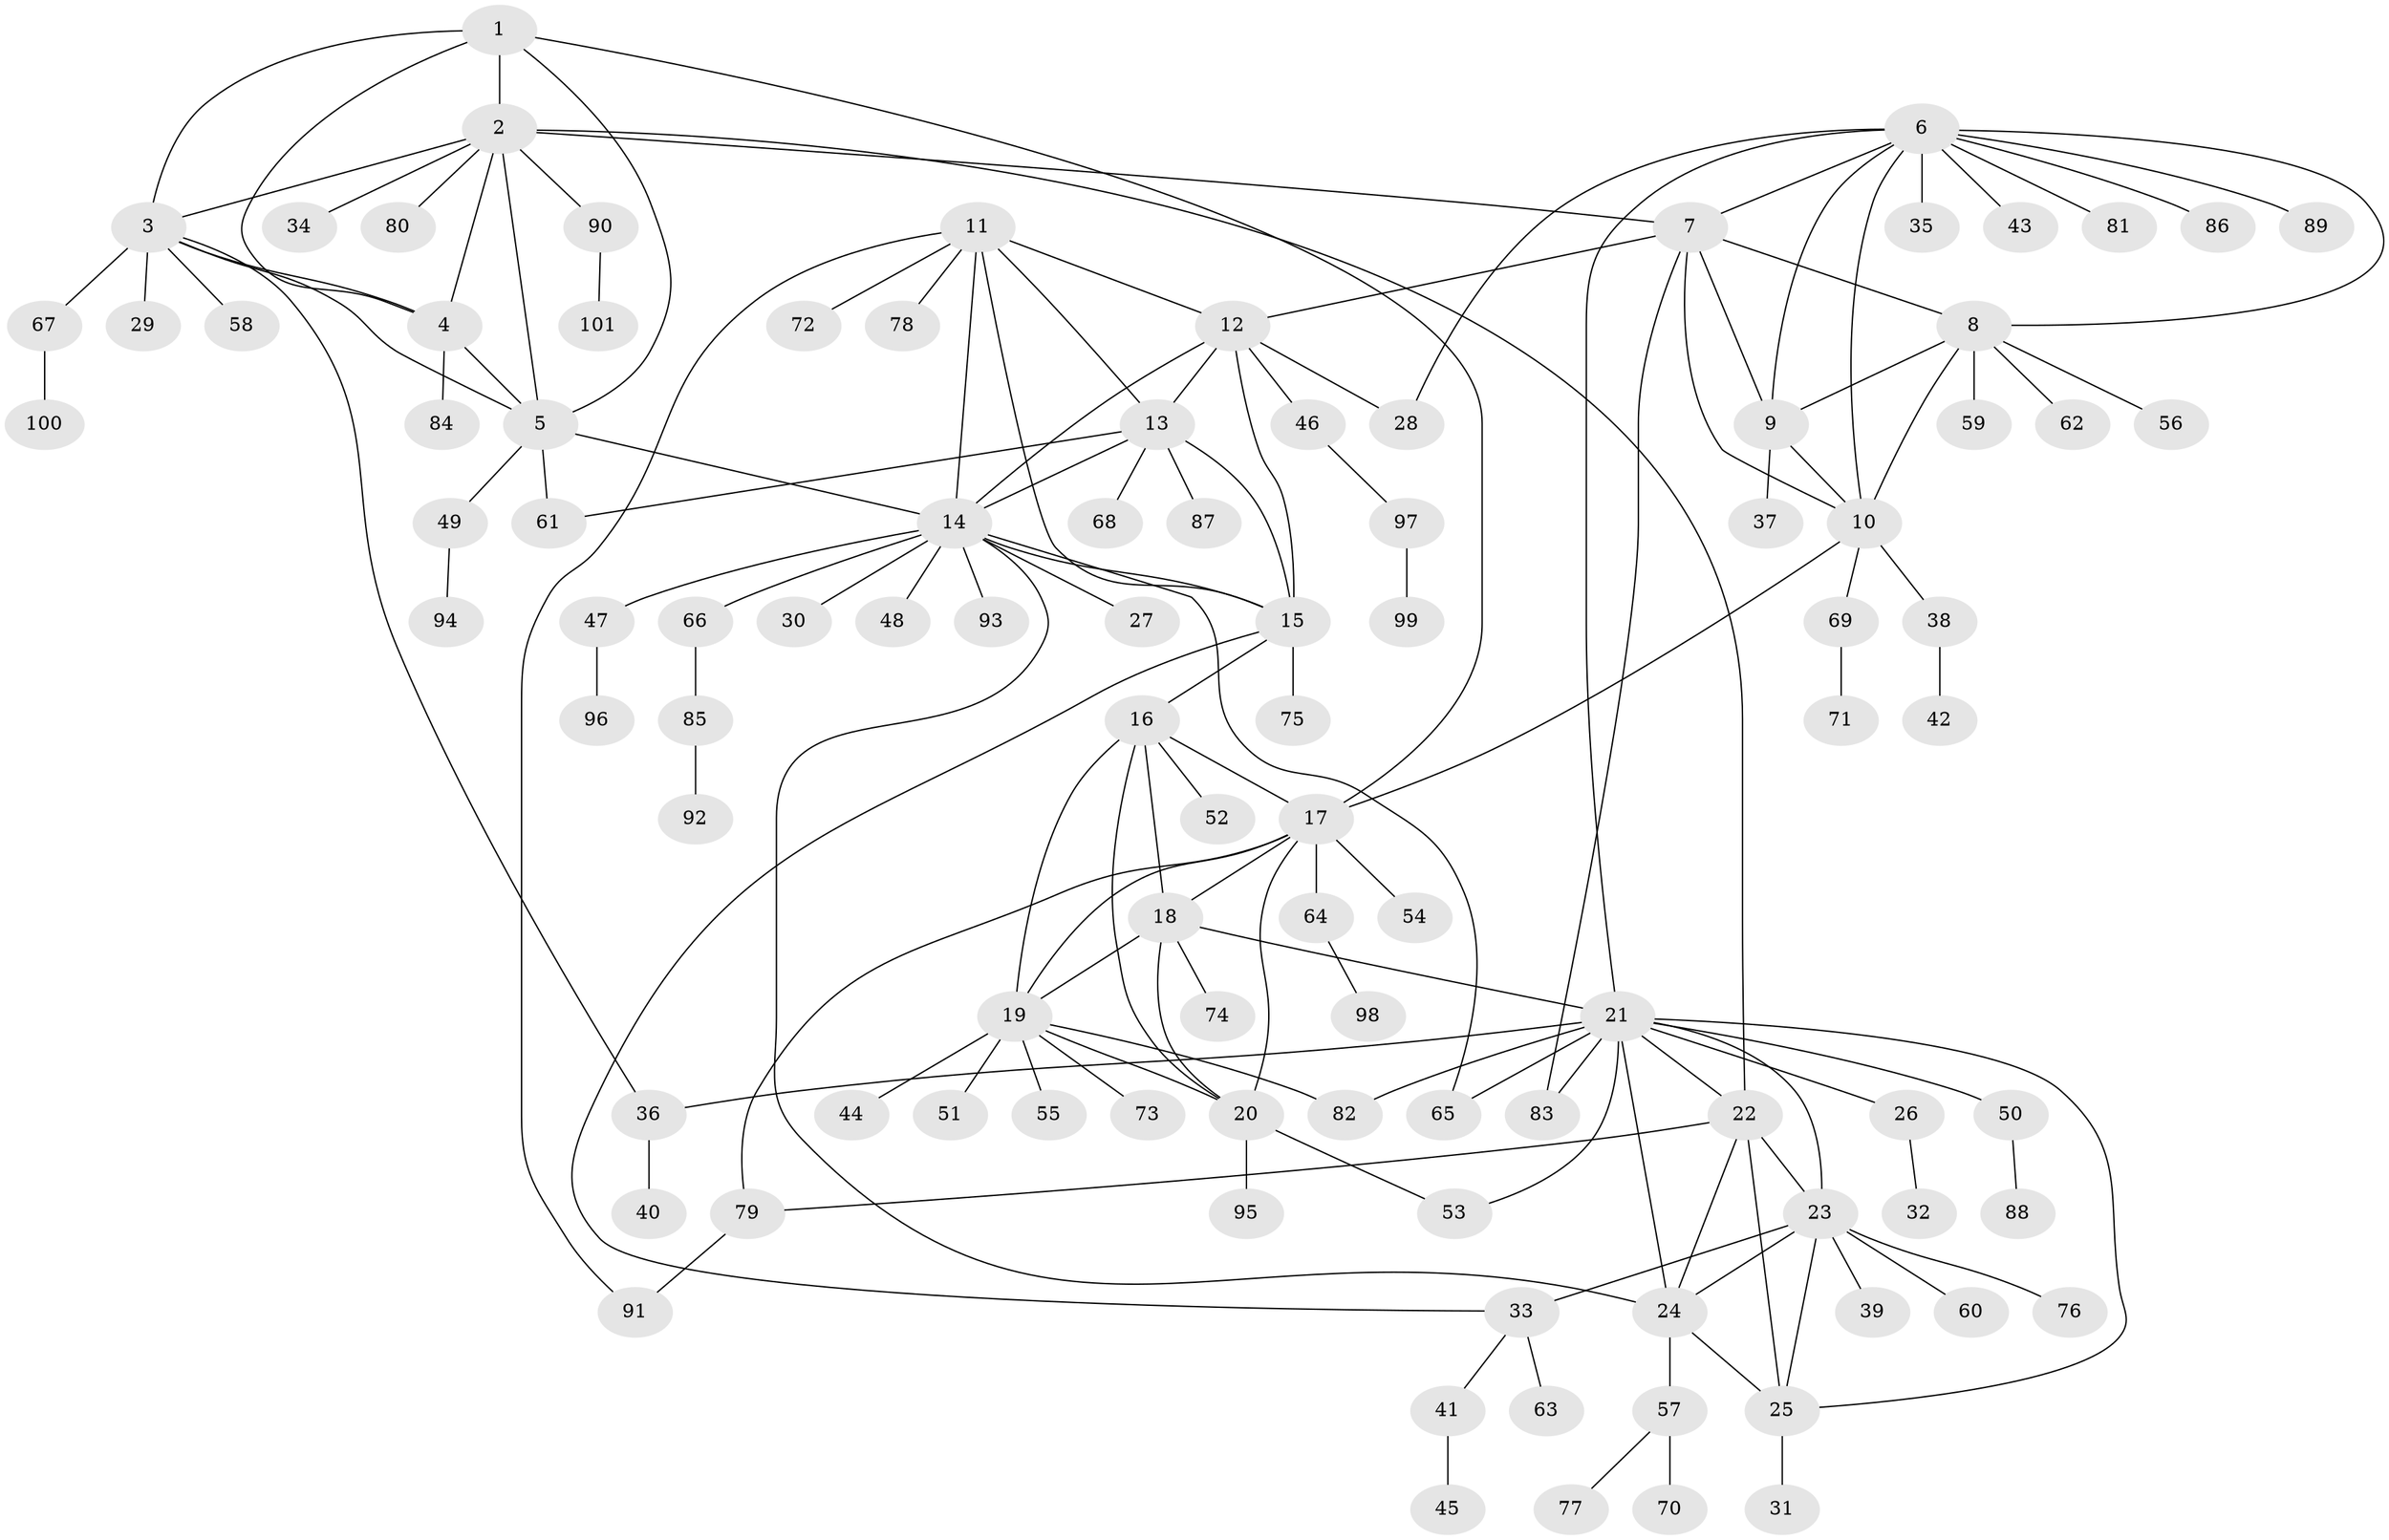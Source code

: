 // coarse degree distribution, {2: 0.03333333333333333, 3: 0.06666666666666667, 1: 0.7333333333333333, 4: 0.06666666666666667, 5: 0.03333333333333333, 6: 0.03333333333333333, 17: 0.03333333333333333}
// Generated by graph-tools (version 1.1) at 2025/57/03/04/25 21:57:23]
// undirected, 101 vertices, 146 edges
graph export_dot {
graph [start="1"]
  node [color=gray90,style=filled];
  1;
  2;
  3;
  4;
  5;
  6;
  7;
  8;
  9;
  10;
  11;
  12;
  13;
  14;
  15;
  16;
  17;
  18;
  19;
  20;
  21;
  22;
  23;
  24;
  25;
  26;
  27;
  28;
  29;
  30;
  31;
  32;
  33;
  34;
  35;
  36;
  37;
  38;
  39;
  40;
  41;
  42;
  43;
  44;
  45;
  46;
  47;
  48;
  49;
  50;
  51;
  52;
  53;
  54;
  55;
  56;
  57;
  58;
  59;
  60;
  61;
  62;
  63;
  64;
  65;
  66;
  67;
  68;
  69;
  70;
  71;
  72;
  73;
  74;
  75;
  76;
  77;
  78;
  79;
  80;
  81;
  82;
  83;
  84;
  85;
  86;
  87;
  88;
  89;
  90;
  91;
  92;
  93;
  94;
  95;
  96;
  97;
  98;
  99;
  100;
  101;
  1 -- 2;
  1 -- 3;
  1 -- 4;
  1 -- 5;
  1 -- 17;
  2 -- 3;
  2 -- 4;
  2 -- 5;
  2 -- 7;
  2 -- 22;
  2 -- 34;
  2 -- 80;
  2 -- 90;
  3 -- 4;
  3 -- 5;
  3 -- 29;
  3 -- 36;
  3 -- 58;
  3 -- 67;
  4 -- 5;
  4 -- 84;
  5 -- 14;
  5 -- 49;
  5 -- 61;
  6 -- 7;
  6 -- 8;
  6 -- 9;
  6 -- 10;
  6 -- 21;
  6 -- 28;
  6 -- 35;
  6 -- 43;
  6 -- 81;
  6 -- 86;
  6 -- 89;
  7 -- 8;
  7 -- 9;
  7 -- 10;
  7 -- 12;
  7 -- 83;
  8 -- 9;
  8 -- 10;
  8 -- 56;
  8 -- 59;
  8 -- 62;
  9 -- 10;
  9 -- 37;
  10 -- 17;
  10 -- 38;
  10 -- 69;
  11 -- 12;
  11 -- 13;
  11 -- 14;
  11 -- 15;
  11 -- 72;
  11 -- 78;
  11 -- 91;
  12 -- 13;
  12 -- 14;
  12 -- 15;
  12 -- 28;
  12 -- 46;
  13 -- 14;
  13 -- 15;
  13 -- 61;
  13 -- 68;
  13 -- 87;
  14 -- 15;
  14 -- 24;
  14 -- 27;
  14 -- 30;
  14 -- 47;
  14 -- 48;
  14 -- 65;
  14 -- 66;
  14 -- 93;
  15 -- 16;
  15 -- 33;
  15 -- 75;
  16 -- 17;
  16 -- 18;
  16 -- 19;
  16 -- 20;
  16 -- 52;
  17 -- 18;
  17 -- 19;
  17 -- 20;
  17 -- 54;
  17 -- 64;
  17 -- 79;
  18 -- 19;
  18 -- 20;
  18 -- 21;
  18 -- 74;
  19 -- 20;
  19 -- 44;
  19 -- 51;
  19 -- 55;
  19 -- 73;
  19 -- 82;
  20 -- 53;
  20 -- 95;
  21 -- 22;
  21 -- 23;
  21 -- 24;
  21 -- 25;
  21 -- 26;
  21 -- 36;
  21 -- 50;
  21 -- 53;
  21 -- 65;
  21 -- 82;
  21 -- 83;
  22 -- 23;
  22 -- 24;
  22 -- 25;
  22 -- 79;
  23 -- 24;
  23 -- 25;
  23 -- 33;
  23 -- 39;
  23 -- 60;
  23 -- 76;
  24 -- 25;
  24 -- 57;
  25 -- 31;
  26 -- 32;
  33 -- 41;
  33 -- 63;
  36 -- 40;
  38 -- 42;
  41 -- 45;
  46 -- 97;
  47 -- 96;
  49 -- 94;
  50 -- 88;
  57 -- 70;
  57 -- 77;
  64 -- 98;
  66 -- 85;
  67 -- 100;
  69 -- 71;
  79 -- 91;
  85 -- 92;
  90 -- 101;
  97 -- 99;
}
